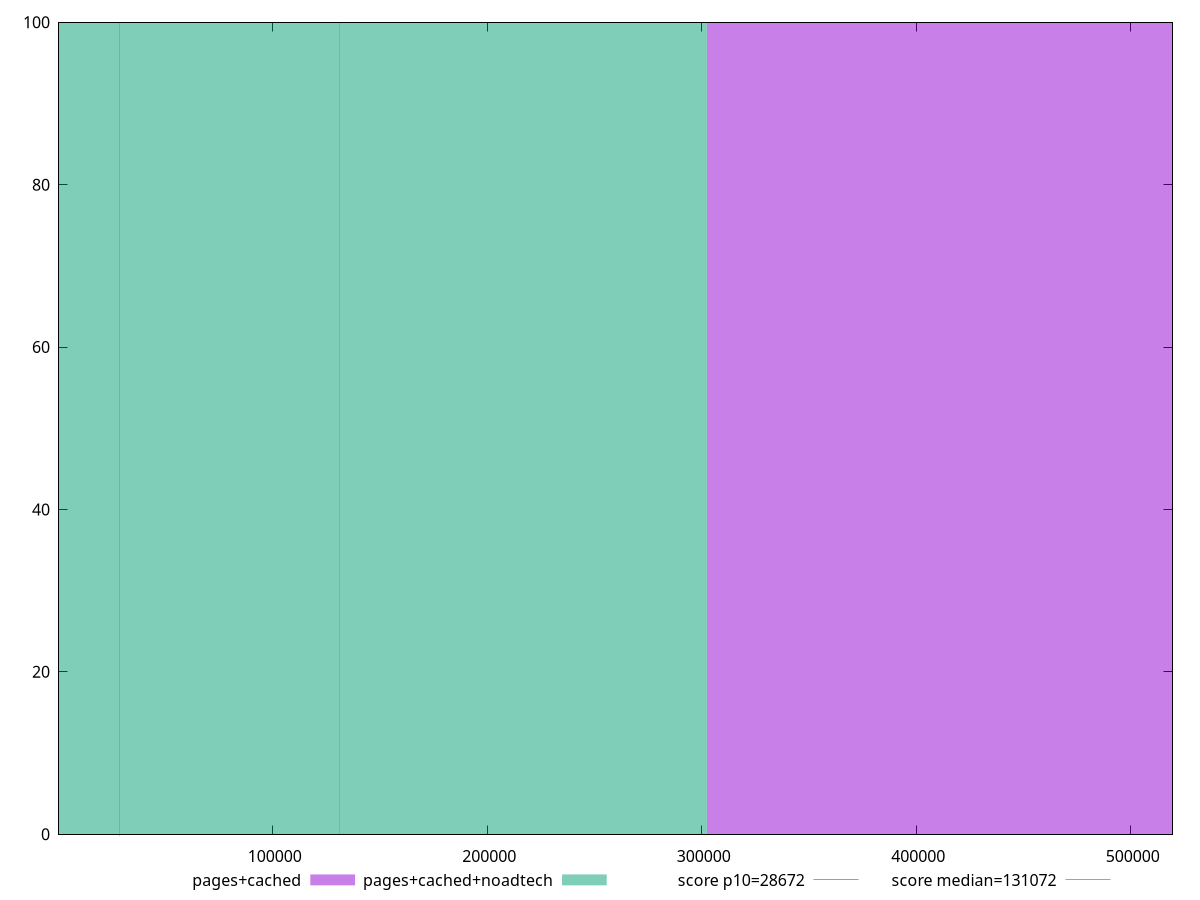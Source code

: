 reset

$pagesCached <<EOF
604729.4500713202 100
EOF

$pagesCachedNoadtech <<EOF
0 100
EOF

set key outside below
set boxwidth 604729.4500713202
set xrange [366:519431.9958885165]
set yrange [0:100]
set trange [0:100]
set style fill transparent solid 0.5 noborder

set parametric
set terminal svg size 640, 500 enhanced background rgb 'white'
set output "report_00021_2021-02-20T09:16:39.615Z/uses-long-cache-ttl/comparison/histogram/1_vs_2.svg"

plot $pagesCached title "pages+cached" with boxes, \
     $pagesCachedNoadtech title "pages+cached+noadtech" with boxes, \
     28672,t title "score p10=28672", \
     131072,t title "score median=131072"

reset
